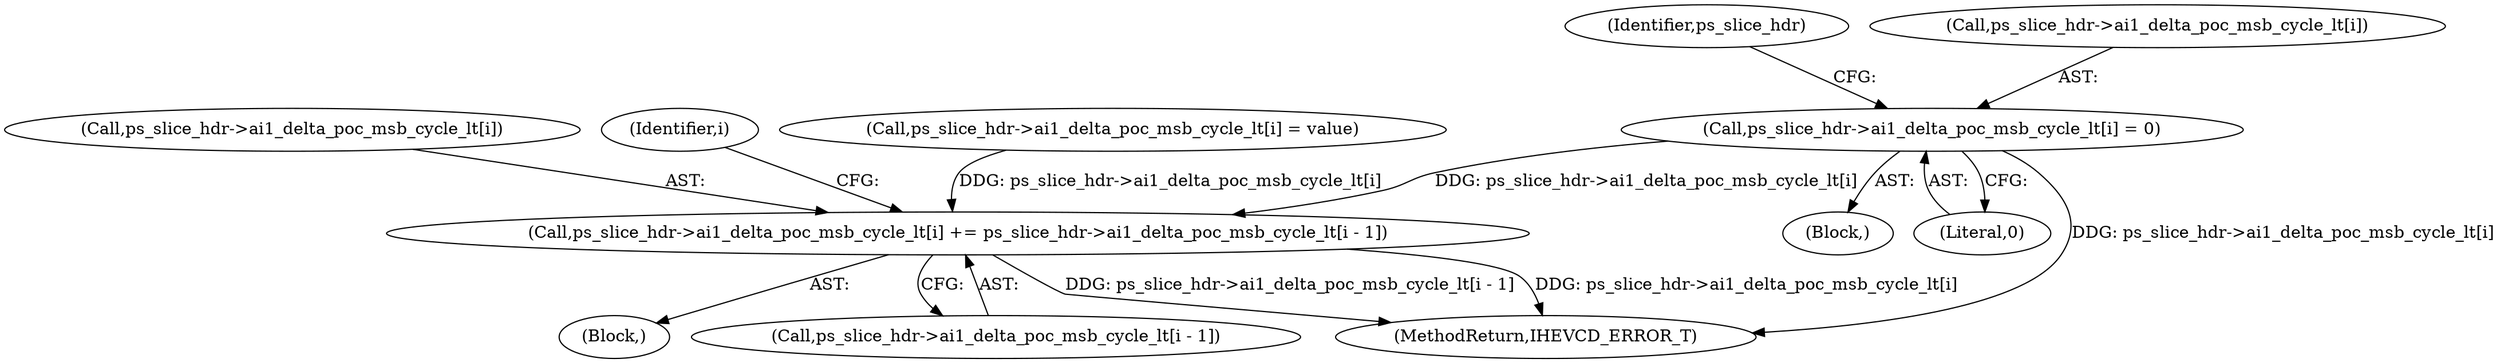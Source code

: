 digraph "0_Android_a1424724a00d62ac5efa0e27953eed66850d662f@pointer" {
"1000983" [label="(Call,ps_slice_hdr->ai1_delta_poc_msb_cycle_lt[i] = 0)"];
"1001019" [label="(Call,ps_slice_hdr->ai1_delta_poc_msb_cycle_lt[i] += ps_slice_hdr->ai1_delta_poc_msb_cycle_lt[i - 1])"];
"1001020" [label="(Call,ps_slice_hdr->ai1_delta_poc_msb_cycle_lt[i])"];
"1002606" [label="(MethodReturn,IHEVCD_ERROR_T)"];
"1000993" [label="(Identifier,ps_slice_hdr)"];
"1000989" [label="(Literal,0)"];
"1000898" [label="(Identifier,i)"];
"1001019" [label="(Call,ps_slice_hdr->ai1_delta_poc_msb_cycle_lt[i] += ps_slice_hdr->ai1_delta_poc_msb_cycle_lt[i - 1])"];
"1001001" [label="(Call,ps_slice_hdr->ai1_delta_poc_msb_cycle_lt[i] = value)"];
"1000899" [label="(Block,)"];
"1001018" [label="(Block,)"];
"1000984" [label="(Call,ps_slice_hdr->ai1_delta_poc_msb_cycle_lt[i])"];
"1000983" [label="(Call,ps_slice_hdr->ai1_delta_poc_msb_cycle_lt[i] = 0)"];
"1001025" [label="(Call,ps_slice_hdr->ai1_delta_poc_msb_cycle_lt[i - 1])"];
"1000983" -> "1000899"  [label="AST: "];
"1000983" -> "1000989"  [label="CFG: "];
"1000984" -> "1000983"  [label="AST: "];
"1000989" -> "1000983"  [label="AST: "];
"1000993" -> "1000983"  [label="CFG: "];
"1000983" -> "1002606"  [label="DDG: ps_slice_hdr->ai1_delta_poc_msb_cycle_lt[i]"];
"1000983" -> "1001019"  [label="DDG: ps_slice_hdr->ai1_delta_poc_msb_cycle_lt[i]"];
"1001019" -> "1001018"  [label="AST: "];
"1001019" -> "1001025"  [label="CFG: "];
"1001020" -> "1001019"  [label="AST: "];
"1001025" -> "1001019"  [label="AST: "];
"1000898" -> "1001019"  [label="CFG: "];
"1001019" -> "1002606"  [label="DDG: ps_slice_hdr->ai1_delta_poc_msb_cycle_lt[i]"];
"1001019" -> "1002606"  [label="DDG: ps_slice_hdr->ai1_delta_poc_msb_cycle_lt[i - 1]"];
"1001001" -> "1001019"  [label="DDG: ps_slice_hdr->ai1_delta_poc_msb_cycle_lt[i]"];
}
